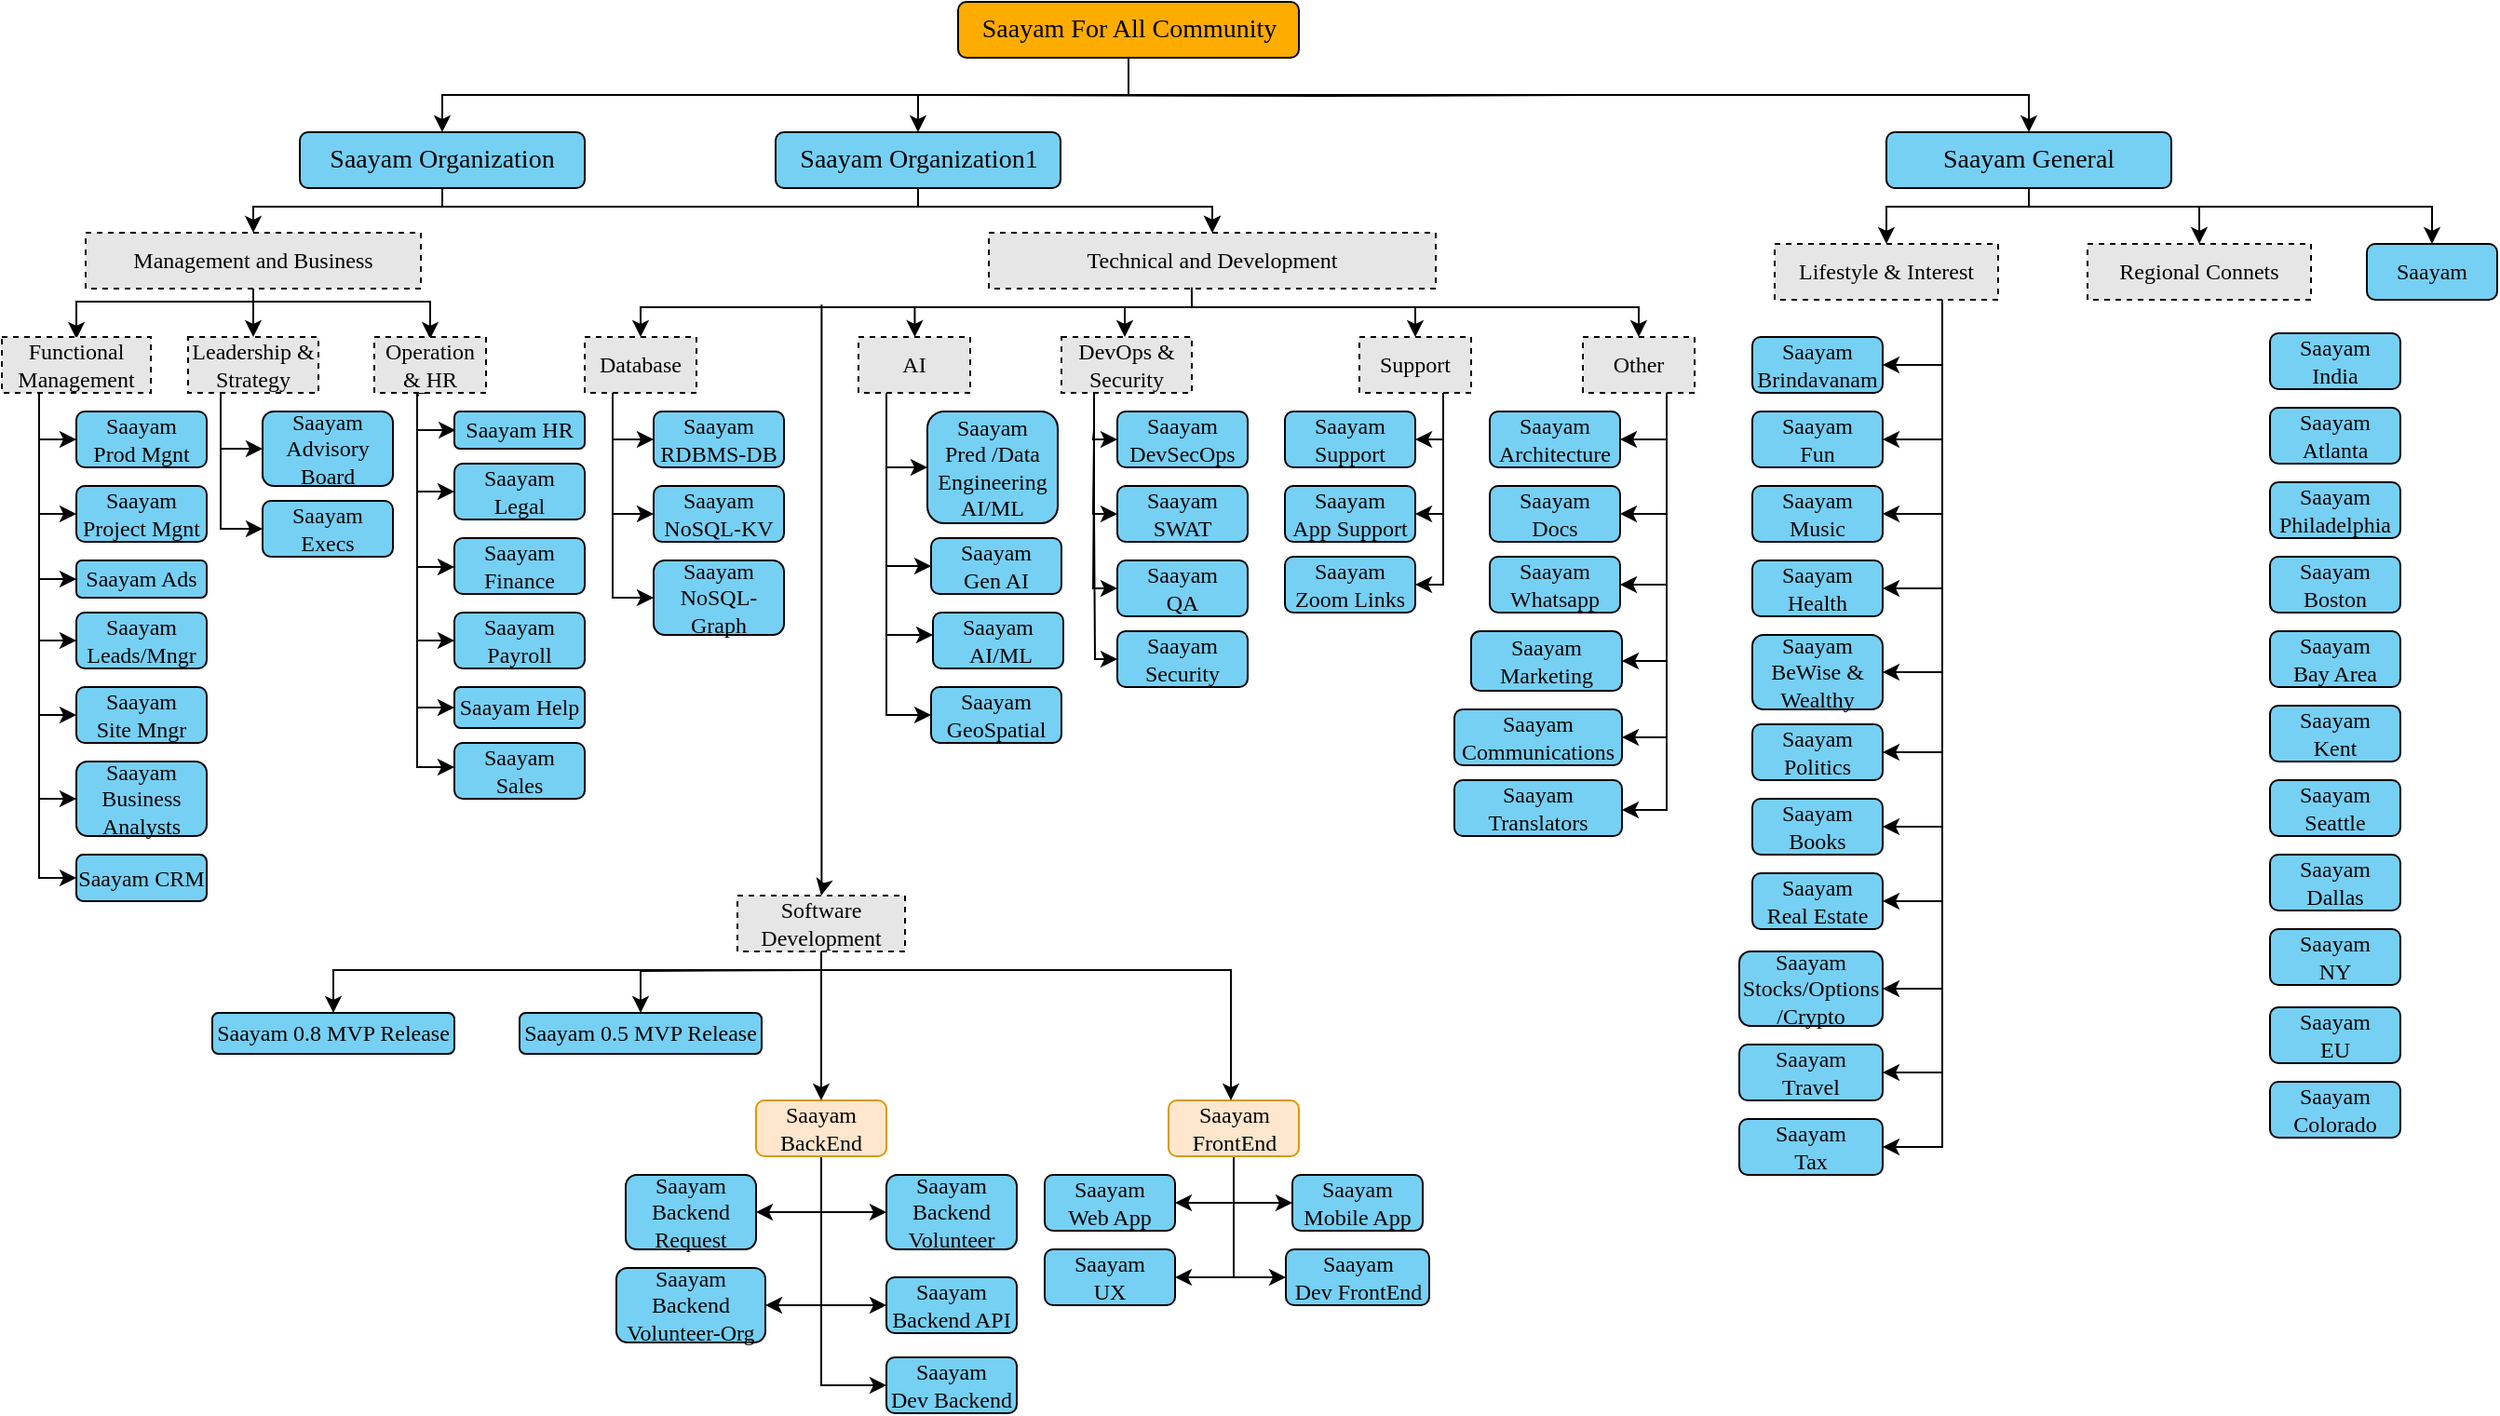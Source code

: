 <mxfile version="28.2.3">
  <diagram name="Page-1" id="faPXwKlG1Smw7G1Jm4VZ">
    <mxGraphModel dx="1033" dy="519" grid="1" gridSize="10" guides="1" tooltips="1" connect="1" arrows="1" fold="1" page="1" pageScale="1" pageWidth="850" pageHeight="1100" background="#ffffff" math="0" shadow="0">
      <root>
        <mxCell id="0" />
        <mxCell id="1" parent="0" />
        <mxCell id="L2xPmDCmnBd1p-c8bfhV-8" style="edgeStyle=orthogonalEdgeStyle;rounded=0;orthogonalLoop=1;jettySize=auto;html=1;exitX=0.5;exitY=1;exitDx=0;exitDy=0;" parent="1" source="sFwRKjwJQ-JgnLV3PxY7-1" target="sFwRKjwJQ-JgnLV3PxY7-4" edge="1">
          <mxGeometry relative="1" as="geometry">
            <Array as="points">
              <mxPoint x="256" y="120" />
              <mxPoint x="155" y="120" />
            </Array>
          </mxGeometry>
        </mxCell>
        <mxCell id="L2xPmDCmnBd1p-c8bfhV-9" style="edgeStyle=orthogonalEdgeStyle;rounded=0;orthogonalLoop=1;jettySize=auto;html=1;exitX=0.5;exitY=1;exitDx=0;exitDy=0;entryX=0.5;entryY=0;entryDx=0;entryDy=0;" parent="1" source="sFwRKjwJQ-JgnLV3PxY7-1" target="sFwRKjwJQ-JgnLV3PxY7-5" edge="1">
          <mxGeometry relative="1" as="geometry">
            <Array as="points">
              <mxPoint x="256" y="120" />
              <mxPoint x="670" y="120" />
            </Array>
          </mxGeometry>
        </mxCell>
        <mxCell id="sFwRKjwJQ-JgnLV3PxY7-1" value="&lt;font&gt;Saayam Organization&lt;/font&gt;" style="rounded=1;whiteSpace=wrap;html=1;fontFamily=Times New Roman;fontSize=14;labelBackgroundColor=none;fillColor=light-dark(#76D0F4,#1D293B);" parent="1" vertex="1">
          <mxGeometry x="180" y="80" width="153" height="30" as="geometry" />
        </mxCell>
        <mxCell id="L2xPmDCmnBd1p-c8bfhV-12" style="edgeStyle=orthogonalEdgeStyle;rounded=0;orthogonalLoop=1;jettySize=auto;html=1;exitX=0.5;exitY=1;exitDx=0;exitDy=0;entryX=0.5;entryY=0;entryDx=0;entryDy=0;" parent="1" source="sFwRKjwJQ-JgnLV3PxY7-4" target="sFwRKjwJQ-JgnLV3PxY7-6" edge="1">
          <mxGeometry relative="1" as="geometry" />
        </mxCell>
        <mxCell id="L2xPmDCmnBd1p-c8bfhV-13" style="edgeStyle=orthogonalEdgeStyle;rounded=0;orthogonalLoop=1;jettySize=auto;html=1;exitX=0.5;exitY=1;exitDx=0;exitDy=0;" parent="1" edge="1">
          <mxGeometry relative="1" as="geometry">
            <mxPoint x="155.0" y="165" as="sourcePoint" />
            <mxPoint x="60.034" y="191.0" as="targetPoint" />
            <Array as="points">
              <mxPoint x="155" y="171" />
              <mxPoint x="60" y="171" />
            </Array>
          </mxGeometry>
        </mxCell>
        <mxCell id="L2xPmDCmnBd1p-c8bfhV-14" style="edgeStyle=orthogonalEdgeStyle;rounded=0;orthogonalLoop=1;jettySize=auto;html=1;exitX=0.5;exitY=1;exitDx=0;exitDy=0;entryX=0.5;entryY=0;entryDx=0;entryDy=0;" parent="1" edge="1">
          <mxGeometry relative="1" as="geometry">
            <mxPoint x="155.0" y="165" as="sourcePoint" />
            <mxPoint x="250.0" y="191.0" as="targetPoint" />
            <Array as="points">
              <mxPoint x="155" y="171" />
              <mxPoint x="250" y="171" />
            </Array>
          </mxGeometry>
        </mxCell>
        <mxCell id="sFwRKjwJQ-JgnLV3PxY7-4" value="Management and Business" style="text;html=1;align=center;verticalAlign=middle;whiteSpace=wrap;rounded=0;fontFamily=Times New Roman;labelBackgroundColor=none;fillColor=#E6E6E6;strokeColor=default;dashed=1;" parent="1" vertex="1">
          <mxGeometry x="65" y="134" width="180" height="30" as="geometry" />
        </mxCell>
        <mxCell id="L2xPmDCmnBd1p-c8bfhV-18" style="edgeStyle=orthogonalEdgeStyle;rounded=0;orthogonalLoop=1;jettySize=auto;html=1;exitX=0.5;exitY=1;exitDx=0;exitDy=0;entryX=0.5;entryY=0;entryDx=0;entryDy=0;" parent="1" target="jOLVGYb07EAdvfGywx12-21" edge="1">
          <mxGeometry relative="1" as="geometry">
            <mxPoint x="550" y="174" as="sourcePoint" />
            <mxPoint x="363" y="193.0" as="targetPoint" />
            <Array as="points">
              <mxPoint x="363" y="174" />
            </Array>
          </mxGeometry>
        </mxCell>
        <mxCell id="L2xPmDCmnBd1p-c8bfhV-21" style="edgeStyle=orthogonalEdgeStyle;rounded=0;orthogonalLoop=1;jettySize=auto;html=1;" parent="1" edge="1">
          <mxGeometry relative="1" as="geometry">
            <mxPoint x="520.76" y="174.03" as="sourcePoint" />
            <mxPoint x="623" y="190" as="targetPoint" />
            <Array as="points">
              <mxPoint x="623" y="174" />
            </Array>
          </mxGeometry>
        </mxCell>
        <mxCell id="L2xPmDCmnBd1p-c8bfhV-37" style="edgeStyle=orthogonalEdgeStyle;rounded=0;orthogonalLoop=1;jettySize=auto;html=1;exitX=0.455;exitY=0.988;exitDx=0;exitDy=0;entryX=0.459;entryY=-0.025;entryDx=0;entryDy=0;entryPerimeter=0;exitPerimeter=0;" parent="1" source="jOLVGYb07EAdvfGywx12-35" edge="1">
          <mxGeometry relative="1" as="geometry">
            <Array as="points" />
            <mxPoint x="447.31" y="495.25" as="targetPoint" />
            <mxPoint x="447.2" y="172.64" as="sourcePoint" />
          </mxGeometry>
        </mxCell>
        <mxCell id="sFwRKjwJQ-JgnLV3PxY7-5" value="Technical and Development" style="text;html=1;align=center;verticalAlign=middle;whiteSpace=wrap;rounded=0;fontFamily=Times New Roman;labelBackgroundColor=none;fillColor=#E6E6E6;strokeColor=default;dashed=1;" parent="1" vertex="1">
          <mxGeometry x="550" y="134" width="240" height="30" as="geometry" />
        </mxCell>
        <mxCell id="L2xPmDCmnBd1p-c8bfhV-63" style="edgeStyle=orthogonalEdgeStyle;rounded=0;orthogonalLoop=1;jettySize=auto;html=1;exitX=0.25;exitY=1;exitDx=0;exitDy=0;entryX=0;entryY=0.5;entryDx=0;entryDy=0;" parent="1" source="sFwRKjwJQ-JgnLV3PxY7-6" target="jOLVGYb07EAdvfGywx12-11" edge="1">
          <mxGeometry relative="1" as="geometry" />
        </mxCell>
        <mxCell id="L2xPmDCmnBd1p-c8bfhV-64" style="edgeStyle=orthogonalEdgeStyle;rounded=0;orthogonalLoop=1;jettySize=auto;html=1;exitX=0.25;exitY=1;exitDx=0;exitDy=0;entryX=0;entryY=0.5;entryDx=0;entryDy=0;" parent="1" source="sFwRKjwJQ-JgnLV3PxY7-6" target="jOLVGYb07EAdvfGywx12-9" edge="1">
          <mxGeometry relative="1" as="geometry">
            <Array as="points">
              <mxPoint x="137" y="250" />
            </Array>
          </mxGeometry>
        </mxCell>
        <mxCell id="sFwRKjwJQ-JgnLV3PxY7-6" value="Leadership &amp;amp; Strategy" style="text;html=1;align=center;verticalAlign=middle;whiteSpace=wrap;rounded=0;fontFamily=Times New Roman;labelBackgroundColor=none;fillColor=#E6E6E6;strokeColor=default;dashed=1;" parent="1" vertex="1">
          <mxGeometry x="120" y="190" width="70" height="30" as="geometry" />
        </mxCell>
        <mxCell id="L2xPmDCmnBd1p-c8bfhV-38" style="edgeStyle=orthogonalEdgeStyle;rounded=0;orthogonalLoop=1;jettySize=auto;html=1;exitX=0.5;exitY=1;exitDx=0;exitDy=0;entryX=0;entryY=0.5;entryDx=0;entryDy=0;" parent="1" source="sFwRKjwJQ-JgnLV3PxY7-7" target="jOLVGYb07EAdvfGywx12-15" edge="1">
          <mxGeometry relative="1" as="geometry">
            <Array as="points">
              <mxPoint x="243" y="220" />
              <mxPoint x="243" y="389" />
            </Array>
          </mxGeometry>
        </mxCell>
        <mxCell id="L2xPmDCmnBd1p-c8bfhV-39" style="edgeStyle=orthogonalEdgeStyle;rounded=0;orthogonalLoop=1;jettySize=auto;html=1;entryX=0;entryY=0.5;entryDx=0;entryDy=0;" parent="1" source="sFwRKjwJQ-JgnLV3PxY7-7" target="jOLVGYb07EAdvfGywx12-14" edge="1">
          <mxGeometry relative="1" as="geometry">
            <Array as="points">
              <mxPoint x="243" y="353" />
            </Array>
          </mxGeometry>
        </mxCell>
        <mxCell id="L2xPmDCmnBd1p-c8bfhV-40" style="edgeStyle=orthogonalEdgeStyle;rounded=0;orthogonalLoop=1;jettySize=auto;html=1;entryX=0;entryY=0.75;entryDx=0;entryDy=0;exitX=0.401;exitY=1.043;exitDx=0;exitDy=0;exitPerimeter=0;" parent="1" source="sFwRKjwJQ-JgnLV3PxY7-7" edge="1">
          <mxGeometry relative="1" as="geometry">
            <mxPoint x="250.0" y="213" as="sourcePoint" />
            <mxPoint x="263" y="313.5" as="targetPoint" />
            <Array as="points">
              <mxPoint x="243" y="221" />
              <mxPoint x="243" y="314" />
            </Array>
          </mxGeometry>
        </mxCell>
        <mxCell id="L2xPmDCmnBd1p-c8bfhV-41" style="edgeStyle=orthogonalEdgeStyle;rounded=0;orthogonalLoop=1;jettySize=auto;html=1;entryX=0;entryY=0.5;entryDx=0;entryDy=0;" parent="1" target="jOLVGYb07EAdvfGywx12-12" edge="1">
          <mxGeometry relative="1" as="geometry">
            <mxPoint x="246.0" y="220" as="sourcePoint" />
            <mxPoint x="269" y="273.0" as="targetPoint" />
            <Array as="points">
              <mxPoint x="243" y="220" />
              <mxPoint x="243" y="273" />
            </Array>
          </mxGeometry>
        </mxCell>
        <mxCell id="sFwRKjwJQ-JgnLV3PxY7-7" value="Operation &amp;amp; HR" style="text;html=1;align=center;verticalAlign=middle;whiteSpace=wrap;rounded=0;fontFamily=Times New Roman;labelBackgroundColor=none;fillColor=#E6E6E6;strokeColor=default;dashed=1;" parent="1" vertex="1">
          <mxGeometry x="220" y="190" width="60" height="30" as="geometry" />
        </mxCell>
        <mxCell id="L2xPmDCmnBd1p-c8bfhV-52" style="edgeStyle=orthogonalEdgeStyle;rounded=0;orthogonalLoop=1;jettySize=auto;html=1;exitX=0.25;exitY=1;exitDx=0;exitDy=0;entryX=0;entryY=0.5;entryDx=0;entryDy=0;" parent="1" source="sFwRKjwJQ-JgnLV3PxY7-8" target="sFwRKjwJQ-JgnLV3PxY7-16" edge="1">
          <mxGeometry relative="1" as="geometry" />
        </mxCell>
        <mxCell id="L2xPmDCmnBd1p-c8bfhV-55" style="edgeStyle=orthogonalEdgeStyle;rounded=0;orthogonalLoop=1;jettySize=auto;html=1;exitX=0.25;exitY=1;exitDx=0;exitDy=0;entryX=0;entryY=0.5;entryDx=0;entryDy=0;" parent="1" source="sFwRKjwJQ-JgnLV3PxY7-8" target="sFwRKjwJQ-JgnLV3PxY7-12" edge="1">
          <mxGeometry relative="1" as="geometry" />
        </mxCell>
        <mxCell id="L2xPmDCmnBd1p-c8bfhV-57" style="edgeStyle=orthogonalEdgeStyle;rounded=0;orthogonalLoop=1;jettySize=auto;html=1;exitX=0.25;exitY=1;exitDx=0;exitDy=0;entryX=0;entryY=0.5;entryDx=0;entryDy=0;" parent="1" source="sFwRKjwJQ-JgnLV3PxY7-8" target="sFwRKjwJQ-JgnLV3PxY7-11" edge="1">
          <mxGeometry relative="1" as="geometry" />
        </mxCell>
        <mxCell id="L2xPmDCmnBd1p-c8bfhV-58" style="edgeStyle=orthogonalEdgeStyle;rounded=0;orthogonalLoop=1;jettySize=auto;html=1;exitX=0.25;exitY=1;exitDx=0;exitDy=0;entryX=0;entryY=0.5;entryDx=0;entryDy=0;" parent="1" source="sFwRKjwJQ-JgnLV3PxY7-8" target="sFwRKjwJQ-JgnLV3PxY7-10" edge="1">
          <mxGeometry relative="1" as="geometry" />
        </mxCell>
        <mxCell id="v5IJssp9_3btPJ-oQgJU-15" style="edgeStyle=orthogonalEdgeStyle;rounded=0;orthogonalLoop=1;jettySize=auto;html=1;exitX=0.25;exitY=1;exitDx=0;exitDy=0;entryX=0;entryY=0.5;entryDx=0;entryDy=0;" parent="1" source="sFwRKjwJQ-JgnLV3PxY7-8" target="v5IJssp9_3btPJ-oQgJU-1" edge="1">
          <mxGeometry relative="1" as="geometry" />
        </mxCell>
        <mxCell id="slh8PeSF08gxA0nd6FJ_-3" style="edgeStyle=orthogonalEdgeStyle;rounded=0;orthogonalLoop=1;jettySize=auto;html=1;exitX=0.25;exitY=1;exitDx=0;exitDy=0;entryX=0;entryY=0.5;entryDx=0;entryDy=0;" parent="1" source="sFwRKjwJQ-JgnLV3PxY7-8" target="slh8PeSF08gxA0nd6FJ_-2" edge="1">
          <mxGeometry relative="1" as="geometry" />
        </mxCell>
        <mxCell id="sFwRKjwJQ-JgnLV3PxY7-8" value="Functional Management" style="text;html=1;align=center;verticalAlign=middle;whiteSpace=wrap;rounded=0;fontFamily=Times New Roman;labelBackgroundColor=none;fillColor=#E6E6E6;strokeColor=default;dashed=1;" parent="1" vertex="1">
          <mxGeometry x="20" y="190" width="80" height="30" as="geometry" />
        </mxCell>
        <mxCell id="sFwRKjwJQ-JgnLV3PxY7-9" value="Saayam&lt;br&gt;Prod Mgnt" style="rounded=1;whiteSpace=wrap;html=1;fontFamily=Times New Roman;labelBackgroundColor=none;fillColor=light-dark(#76D0F4,#1D293B);" parent="1" vertex="1">
          <mxGeometry x="60" y="230" width="70" height="30" as="geometry" />
        </mxCell>
        <mxCell id="sFwRKjwJQ-JgnLV3PxY7-10" value="Saayam&lt;br&gt;Project Mgnt" style="rounded=1;whiteSpace=wrap;html=1;fontFamily=Times New Roman;labelBackgroundColor=none;fillColor=light-dark(#76D0F4,#1D293B);" parent="1" vertex="1">
          <mxGeometry x="60" y="270" width="70" height="30" as="geometry" />
        </mxCell>
        <mxCell id="sFwRKjwJQ-JgnLV3PxY7-11" value="Saayam Ads" style="rounded=1;whiteSpace=wrap;html=1;fontFamily=Times New Roman;labelBackgroundColor=none;fillColor=light-dark(#76D0F4,#1D293B);" parent="1" vertex="1">
          <mxGeometry x="60" y="310" width="70" height="20" as="geometry" />
        </mxCell>
        <mxCell id="sFwRKjwJQ-JgnLV3PxY7-12" value="Saayam&lt;br&gt;Leads/Mngr" style="rounded=1;whiteSpace=wrap;html=1;fontFamily=Times New Roman;labelBackgroundColor=none;fillColor=light-dark(#76D0F4,#1D293B);" parent="1" vertex="1">
          <mxGeometry x="60" y="338" width="70" height="30" as="geometry" />
        </mxCell>
        <mxCell id="sFwRKjwJQ-JgnLV3PxY7-15" value="Saayam&lt;br&gt;Sales" style="rounded=1;whiteSpace=wrap;html=1;fontFamily=Times New Roman;labelBackgroundColor=none;fillColor=light-dark(#76D0F4,#1D293B);" parent="1" vertex="1">
          <mxGeometry x="263" y="408" width="70" height="30" as="geometry" />
        </mxCell>
        <mxCell id="sFwRKjwJQ-JgnLV3PxY7-16" value="Saayam&lt;br&gt;Site Mngr" style="rounded=1;whiteSpace=wrap;html=1;fontFamily=Times New Roman;labelBackgroundColor=none;fillColor=light-dark(#76D0F4,#1D293B);" parent="1" vertex="1">
          <mxGeometry x="60" y="378" width="70" height="30" as="geometry" />
        </mxCell>
        <mxCell id="jOLVGYb07EAdvfGywx12-9" value="Saayam&lt;br&gt;Advisory Board" style="rounded=1;whiteSpace=wrap;html=1;fontFamily=Times New Roman;labelBackgroundColor=none;fillColor=light-dark(#76D0F4,#1D293B);" parent="1" vertex="1">
          <mxGeometry x="160" y="230" width="70" height="40" as="geometry" />
        </mxCell>
        <mxCell id="jOLVGYb07EAdvfGywx12-10" value="Saayam HR" style="rounded=1;whiteSpace=wrap;html=1;fontFamily=Times New Roman;labelBackgroundColor=none;fillColor=light-dark(#76D0F4,#1D293B);" parent="1" vertex="1">
          <mxGeometry x="263" y="230" width="70" height="20" as="geometry" />
        </mxCell>
        <mxCell id="jOLVGYb07EAdvfGywx12-11" value="Saayam&lt;br&gt;Execs" style="rounded=1;whiteSpace=wrap;html=1;fontFamily=Times New Roman;labelBackgroundColor=none;fillColor=light-dark(#76D0F4,#1D293B);" parent="1" vertex="1">
          <mxGeometry x="160" y="278" width="70" height="30" as="geometry" />
        </mxCell>
        <mxCell id="jOLVGYb07EAdvfGywx12-12" value="Saayam&lt;br&gt;Legal" style="rounded=1;whiteSpace=wrap;html=1;fontFamily=Times New Roman;labelBackgroundColor=none;fillColor=light-dark(#76D0F4,#1D293B);" parent="1" vertex="1">
          <mxGeometry x="263" y="258" width="70" height="30" as="geometry" />
        </mxCell>
        <mxCell id="jOLVGYb07EAdvfGywx12-13" value="Saayam&lt;br&gt;Finance" style="rounded=1;whiteSpace=wrap;html=1;fontFamily=Times New Roman;labelBackgroundColor=none;fillColor=light-dark(#76D0F4,#1D293B);" parent="1" vertex="1">
          <mxGeometry x="263" y="298" width="70" height="30" as="geometry" />
        </mxCell>
        <mxCell id="jOLVGYb07EAdvfGywx12-14" value="Saayam&lt;br&gt;Payroll" style="rounded=1;whiteSpace=wrap;html=1;fontFamily=Times New Roman;labelBackgroundColor=none;fillColor=light-dark(#76D0F4,#1D293B);" parent="1" vertex="1">
          <mxGeometry x="263" y="338" width="70" height="30" as="geometry" />
        </mxCell>
        <mxCell id="jOLVGYb07EAdvfGywx12-15" value="Saayam Help" style="rounded=1;whiteSpace=wrap;html=1;fontFamily=Times New Roman;labelBackgroundColor=none;fillColor=light-dark(#76D0F4,#1D293B);" parent="1" vertex="1">
          <mxGeometry x="263" y="378" width="70" height="22" as="geometry" />
        </mxCell>
        <mxCell id="L2xPmDCmnBd1p-c8bfhV-3" style="edgeStyle=orthogonalEdgeStyle;rounded=0;orthogonalLoop=1;jettySize=auto;html=1;exitX=0.5;exitY=1;exitDx=0;exitDy=0;entryX=0.5;entryY=0;entryDx=0;entryDy=0;" parent="1" source="jOLVGYb07EAdvfGywx12-16" target="sFwRKjwJQ-JgnLV3PxY7-1" edge="1">
          <mxGeometry relative="1" as="geometry">
            <mxPoint x="470" y="80" as="targetPoint" />
          </mxGeometry>
        </mxCell>
        <mxCell id="L2xPmDCmnBd1p-c8bfhV-5" style="edgeStyle=orthogonalEdgeStyle;rounded=0;orthogonalLoop=1;jettySize=auto;html=1;exitX=0.5;exitY=1;exitDx=0;exitDy=0;entryX=0.5;entryY=0;entryDx=0;entryDy=0;" parent="1" source="jOLVGYb07EAdvfGywx12-16" target="jOLVGYb07EAdvfGywx12-17" edge="1">
          <mxGeometry relative="1" as="geometry">
            <mxPoint x="900" y="80" as="targetPoint" />
          </mxGeometry>
        </mxCell>
        <mxCell id="jOLVGYb07EAdvfGywx12-16" value="&lt;font&gt;Saayam For All Community&lt;/font&gt;" style="rounded=1;whiteSpace=wrap;html=1;fontFamily=Times New Roman;fontSize=14;labelBackgroundColor=none;fillColor=#FFAC00;" parent="1" vertex="1">
          <mxGeometry x="533.5" y="10" width="183" height="30" as="geometry" />
        </mxCell>
        <mxCell id="L2xPmDCmnBd1p-c8bfhV-25" style="edgeStyle=orthogonalEdgeStyle;rounded=0;orthogonalLoop=1;jettySize=auto;html=1;exitX=0.5;exitY=1;exitDx=0;exitDy=0;entryX=0.5;entryY=0;entryDx=0;entryDy=0;" parent="1" source="jOLVGYb07EAdvfGywx12-17" target="jOLVGYb07EAdvfGywx12-50" edge="1">
          <mxGeometry relative="1" as="geometry">
            <Array as="points">
              <mxPoint x="1109" y="120" />
              <mxPoint x="1032" y="120" />
            </Array>
          </mxGeometry>
        </mxCell>
        <mxCell id="slh8PeSF08gxA0nd6FJ_-7" style="edgeStyle=orthogonalEdgeStyle;rounded=0;orthogonalLoop=1;jettySize=auto;html=1;exitX=0.5;exitY=1;exitDx=0;exitDy=0;entryX=0.5;entryY=0;entryDx=0;entryDy=0;" parent="1" source="jOLVGYb07EAdvfGywx12-17" target="slh8PeSF08gxA0nd6FJ_-6" edge="1">
          <mxGeometry relative="1" as="geometry">
            <Array as="points">
              <mxPoint x="1109" y="120" />
              <mxPoint x="1325" y="120" />
            </Array>
          </mxGeometry>
        </mxCell>
        <mxCell id="jOLVGYb07EAdvfGywx12-17" value="&lt;font&gt;Saayam General&lt;/font&gt;" style="rounded=1;whiteSpace=wrap;html=1;fontFamily=Times New Roman;fontSize=14;labelBackgroundColor=none;fillColor=light-dark(#76D0F4,#1D293B);" parent="1" vertex="1">
          <mxGeometry x="1032" y="80" width="153" height="30" as="geometry" />
        </mxCell>
        <mxCell id="jOLVGYb07EAdvfGywx12-18" value="Saayam&lt;br&gt;RDBMS-DB" style="rounded=1;whiteSpace=wrap;html=1;fontFamily=Times New Roman;labelBackgroundColor=none;fillColor=light-dark(#76D0F4,#1D293B);" parent="1" vertex="1">
          <mxGeometry x="370" y="230" width="70" height="30" as="geometry" />
        </mxCell>
        <mxCell id="jOLVGYb07EAdvfGywx12-19" value="Saayam&lt;br&gt;NoSQL-KV" style="rounded=1;whiteSpace=wrap;html=1;fontFamily=Times New Roman;labelBackgroundColor=none;fillColor=light-dark(#76D0F4,#1D293B);" parent="1" vertex="1">
          <mxGeometry x="370" y="270" width="70" height="30" as="geometry" />
        </mxCell>
        <mxCell id="jOLVGYb07EAdvfGywx12-20" value="Saayam&lt;br&gt;NoSQL-Graph" style="rounded=1;whiteSpace=wrap;html=1;fontFamily=Times New Roman;labelBackgroundColor=none;fillColor=light-dark(#76D0F4,#1D293B);" parent="1" vertex="1">
          <mxGeometry x="370" y="310" width="70" height="40" as="geometry" />
        </mxCell>
        <mxCell id="L2xPmDCmnBd1p-c8bfhV-66" style="edgeStyle=orthogonalEdgeStyle;rounded=0;orthogonalLoop=1;jettySize=auto;html=1;exitX=0.25;exitY=1;exitDx=0;exitDy=0;entryX=0;entryY=0.5;entryDx=0;entryDy=0;" parent="1" source="jOLVGYb07EAdvfGywx12-21" target="jOLVGYb07EAdvfGywx12-20" edge="1">
          <mxGeometry relative="1" as="geometry" />
        </mxCell>
        <mxCell id="L2xPmDCmnBd1p-c8bfhV-67" style="edgeStyle=orthogonalEdgeStyle;rounded=0;orthogonalLoop=1;jettySize=auto;html=1;exitX=0.25;exitY=1;exitDx=0;exitDy=0;" parent="1" source="jOLVGYb07EAdvfGywx12-21" edge="1">
          <mxGeometry relative="1" as="geometry">
            <mxPoint x="370" y="245" as="targetPoint" />
            <Array as="points">
              <mxPoint x="348" y="245" />
              <mxPoint x="370" y="245" />
            </Array>
          </mxGeometry>
        </mxCell>
        <mxCell id="L2xPmDCmnBd1p-c8bfhV-68" style="edgeStyle=orthogonalEdgeStyle;rounded=0;orthogonalLoop=1;jettySize=auto;html=1;exitX=0.25;exitY=1;exitDx=0;exitDy=0;entryX=0;entryY=0.5;entryDx=0;entryDy=0;" parent="1" source="jOLVGYb07EAdvfGywx12-21" target="jOLVGYb07EAdvfGywx12-19" edge="1">
          <mxGeometry relative="1" as="geometry" />
        </mxCell>
        <mxCell id="jOLVGYb07EAdvfGywx12-21" value="Database" style="text;html=1;align=center;verticalAlign=middle;whiteSpace=wrap;rounded=0;fontFamily=Times New Roman;labelBackgroundColor=none;fillColor=#E6E6E6;strokeColor=default;dashed=1;" parent="1" vertex="1">
          <mxGeometry x="333" y="190" width="60" height="30" as="geometry" />
        </mxCell>
        <mxCell id="L2xPmDCmnBd1p-c8bfhV-75" style="edgeStyle=orthogonalEdgeStyle;rounded=0;orthogonalLoop=1;jettySize=auto;html=1;exitX=0.75;exitY=1;exitDx=0;exitDy=0;entryX=1;entryY=0.5;entryDx=0;entryDy=0;" parent="1" source="jOLVGYb07EAdvfGywx12-22" target="jOLVGYb07EAdvfGywx12-32" edge="1">
          <mxGeometry relative="1" as="geometry">
            <Array as="points">
              <mxPoint x="914" y="245" />
            </Array>
          </mxGeometry>
        </mxCell>
        <mxCell id="L2xPmDCmnBd1p-c8bfhV-76" style="edgeStyle=orthogonalEdgeStyle;rounded=0;orthogonalLoop=1;jettySize=auto;html=1;exitX=0.75;exitY=1;exitDx=0;exitDy=0;entryX=1;entryY=0.5;entryDx=0;entryDy=0;" parent="1" source="jOLVGYb07EAdvfGywx12-22" target="jOLVGYb07EAdvfGywx12-33" edge="1">
          <mxGeometry relative="1" as="geometry" />
        </mxCell>
        <mxCell id="L2xPmDCmnBd1p-c8bfhV-77" style="edgeStyle=orthogonalEdgeStyle;rounded=0;orthogonalLoop=1;jettySize=auto;html=1;exitX=0.75;exitY=1;exitDx=0;exitDy=0;entryX=1;entryY=0.5;entryDx=0;entryDy=0;" parent="1" source="jOLVGYb07EAdvfGywx12-22" target="L2xPmDCmnBd1p-c8bfhV-2" edge="1">
          <mxGeometry relative="1" as="geometry" />
        </mxCell>
        <mxCell id="D380oFw-zvSHPfP1w9K8-5" style="edgeStyle=orthogonalEdgeStyle;rounded=0;orthogonalLoop=1;jettySize=auto;html=1;exitX=0.75;exitY=1;exitDx=0;exitDy=0;entryX=1;entryY=0.5;entryDx=0;entryDy=0;" parent="1" source="jOLVGYb07EAdvfGywx12-22" target="D380oFw-zvSHPfP1w9K8-4" edge="1">
          <mxGeometry relative="1" as="geometry" />
        </mxCell>
        <mxCell id="slh8PeSF08gxA0nd6FJ_-28" style="edgeStyle=orthogonalEdgeStyle;rounded=0;orthogonalLoop=1;jettySize=auto;html=1;exitX=0.75;exitY=1;exitDx=0;exitDy=0;entryX=1;entryY=0.5;entryDx=0;entryDy=0;" parent="1" source="jOLVGYb07EAdvfGywx12-22" target="slh8PeSF08gxA0nd6FJ_-25" edge="1">
          <mxGeometry relative="1" as="geometry">
            <Array as="points">
              <mxPoint x="914" y="405" />
            </Array>
          </mxGeometry>
        </mxCell>
        <mxCell id="jOLVGYb07EAdvfGywx12-22" value="Other" style="text;html=1;align=center;verticalAlign=middle;whiteSpace=wrap;rounded=0;fontFamily=Times New Roman;labelBackgroundColor=none;fillColor=#E6E6E6;strokeColor=default;dashed=1;" parent="1" vertex="1">
          <mxGeometry x="869" y="190" width="60" height="30" as="geometry" />
        </mxCell>
        <mxCell id="L2xPmDCmnBd1p-c8bfhV-69" style="edgeStyle=orthogonalEdgeStyle;rounded=0;orthogonalLoop=1;jettySize=auto;html=1;exitX=0.25;exitY=1;exitDx=0;exitDy=0;entryX=0;entryY=0.5;entryDx=0;entryDy=0;" parent="1" source="jOLVGYb07EAdvfGywx12-23" target="jOLVGYb07EAdvfGywx12-27" edge="1">
          <mxGeometry relative="1" as="geometry">
            <Array as="points">
              <mxPoint x="606" y="240" />
              <mxPoint x="606" y="245" />
            </Array>
          </mxGeometry>
        </mxCell>
        <mxCell id="L2xPmDCmnBd1p-c8bfhV-70" style="edgeStyle=orthogonalEdgeStyle;rounded=0;orthogonalLoop=1;jettySize=auto;html=1;exitX=0.25;exitY=1;exitDx=0;exitDy=0;entryX=0;entryY=0.5;entryDx=0;entryDy=0;" parent="1" source="jOLVGYb07EAdvfGywx12-23" target="jOLVGYb07EAdvfGywx12-28" edge="1">
          <mxGeometry relative="1" as="geometry">
            <Array as="points">
              <mxPoint x="606" y="245" />
              <mxPoint x="606" y="285" />
            </Array>
          </mxGeometry>
        </mxCell>
        <mxCell id="L2xPmDCmnBd1p-c8bfhV-71" style="edgeStyle=orthogonalEdgeStyle;rounded=0;orthogonalLoop=1;jettySize=auto;html=1;exitX=0.25;exitY=1;exitDx=0;exitDy=0;entryX=0;entryY=0.5;entryDx=0;entryDy=0;" parent="1" source="jOLVGYb07EAdvfGywx12-23" target="jOLVGYb07EAdvfGywx12-29" edge="1">
          <mxGeometry relative="1" as="geometry">
            <Array as="points">
              <mxPoint x="606" y="265" />
              <mxPoint x="606" y="325" />
            </Array>
          </mxGeometry>
        </mxCell>
        <mxCell id="slh8PeSF08gxA0nd6FJ_-30" style="edgeStyle=orthogonalEdgeStyle;rounded=0;orthogonalLoop=1;jettySize=auto;html=1;exitX=0.25;exitY=1;exitDx=0;exitDy=0;entryX=0;entryY=0.5;entryDx=0;entryDy=0;" parent="1" source="jOLVGYb07EAdvfGywx12-23" target="slh8PeSF08gxA0nd6FJ_-29" edge="1">
          <mxGeometry relative="1" as="geometry">
            <Array as="points">
              <mxPoint x="607" y="284" />
              <mxPoint x="607" y="363" />
            </Array>
          </mxGeometry>
        </mxCell>
        <mxCell id="jOLVGYb07EAdvfGywx12-23" value="DevOps &amp;amp; Security" style="text;html=1;align=center;verticalAlign=middle;whiteSpace=wrap;rounded=0;fontFamily=Times New Roman;labelBackgroundColor=none;fillColor=#E6E6E6;strokeColor=default;dashed=1;" parent="1" vertex="1">
          <mxGeometry x="589" y="190" width="70" height="30" as="geometry" />
        </mxCell>
        <mxCell id="L2xPmDCmnBd1p-c8bfhV-72" style="edgeStyle=orthogonalEdgeStyle;rounded=0;orthogonalLoop=1;jettySize=auto;html=1;exitX=0.75;exitY=1;exitDx=0;exitDy=0;entryX=1;entryY=0.5;entryDx=0;entryDy=0;" parent="1" source="jOLVGYb07EAdvfGywx12-24" target="jOLVGYb07EAdvfGywx12-30" edge="1">
          <mxGeometry relative="1" as="geometry">
            <Array as="points">
              <mxPoint x="794" y="245" />
            </Array>
          </mxGeometry>
        </mxCell>
        <mxCell id="L2xPmDCmnBd1p-c8bfhV-74" style="edgeStyle=orthogonalEdgeStyle;rounded=0;orthogonalLoop=1;jettySize=auto;html=1;exitX=0.75;exitY=1;exitDx=0;exitDy=0;entryX=1;entryY=0.5;entryDx=0;entryDy=0;" parent="1" source="jOLVGYb07EAdvfGywx12-24" target="jOLVGYb07EAdvfGywx12-31" edge="1">
          <mxGeometry relative="1" as="geometry">
            <Array as="points">
              <mxPoint x="794" y="285" />
            </Array>
          </mxGeometry>
        </mxCell>
        <mxCell id="tB47X7hjb6dba_Y8lDai-12" style="edgeStyle=orthogonalEdgeStyle;rounded=0;orthogonalLoop=1;jettySize=auto;html=1;exitX=0.75;exitY=1;exitDx=0;exitDy=0;entryX=1;entryY=0.5;entryDx=0;entryDy=0;" edge="1" parent="1" source="jOLVGYb07EAdvfGywx12-24" target="tB47X7hjb6dba_Y8lDai-11">
          <mxGeometry relative="1" as="geometry">
            <Array as="points">
              <mxPoint x="794" y="323" />
            </Array>
          </mxGeometry>
        </mxCell>
        <mxCell id="jOLVGYb07EAdvfGywx12-24" value="Support" style="text;html=1;align=center;verticalAlign=middle;whiteSpace=wrap;rounded=0;fontFamily=Times New Roman;labelBackgroundColor=none;fillColor=#E6E6E6;strokeColor=default;dashed=1;" parent="1" vertex="1">
          <mxGeometry x="749" y="190" width="60" height="30" as="geometry" />
        </mxCell>
        <mxCell id="jOLVGYb07EAdvfGywx12-27" value="Saayam&lt;br&gt;DevSecOps" style="rounded=1;whiteSpace=wrap;html=1;fontFamily=Times New Roman;labelBackgroundColor=none;fillColor=light-dark(#76D0F4,#1D293B);" parent="1" vertex="1">
          <mxGeometry x="619" y="230" width="70" height="30" as="geometry" />
        </mxCell>
        <mxCell id="jOLVGYb07EAdvfGywx12-28" value="Saayam&lt;br&gt;SWAT" style="rounded=1;whiteSpace=wrap;html=1;fontFamily=Times New Roman;labelBackgroundColor=none;fillColor=light-dark(#76D0F4,#1D293B);" parent="1" vertex="1">
          <mxGeometry x="619" y="270" width="70" height="30" as="geometry" />
        </mxCell>
        <mxCell id="jOLVGYb07EAdvfGywx12-29" value="Saayam&lt;br&gt;QA" style="rounded=1;whiteSpace=wrap;html=1;fontFamily=Times New Roman;labelBackgroundColor=none;fillColor=light-dark(#76D0F4,#1D293B);" parent="1" vertex="1">
          <mxGeometry x="619" y="310" width="70" height="30" as="geometry" />
        </mxCell>
        <mxCell id="jOLVGYb07EAdvfGywx12-30" value="Saayam&lt;br&gt;Support" style="rounded=1;whiteSpace=wrap;html=1;fontFamily=Times New Roman;labelBackgroundColor=none;fillColor=light-dark(#76D0F4,#1D293B);" parent="1" vertex="1">
          <mxGeometry x="709" y="230" width="70" height="30" as="geometry" />
        </mxCell>
        <mxCell id="jOLVGYb07EAdvfGywx12-31" value="Saayam&lt;br&gt;App Support" style="rounded=1;whiteSpace=wrap;html=1;fontFamily=Times New Roman;labelBackgroundColor=none;fillColor=light-dark(#76D0F4,#1D293B);" parent="1" vertex="1">
          <mxGeometry x="709" y="270" width="70" height="30" as="geometry" />
        </mxCell>
        <mxCell id="jOLVGYb07EAdvfGywx12-32" value="Saayam&lt;br&gt;Architecture" style="rounded=1;whiteSpace=wrap;html=1;fontFamily=Times New Roman;labelBackgroundColor=none;fillColor=light-dark(#76D0F4,#1D293B);" parent="1" vertex="1">
          <mxGeometry x="819" y="230" width="70" height="30" as="geometry" />
        </mxCell>
        <mxCell id="jOLVGYb07EAdvfGywx12-33" value="Saayam&lt;br&gt;Docs" style="rounded=1;whiteSpace=wrap;html=1;fontFamily=Times New Roman;labelBackgroundColor=none;fillColor=light-dark(#76D0F4,#1D293B);" parent="1" vertex="1">
          <mxGeometry x="819" y="270" width="70" height="30" as="geometry" />
        </mxCell>
        <mxCell id="jOLVGYb07EAdvfGywx12-37" value="Saayam&lt;br&gt;Mobile App" style="rounded=1;whiteSpace=wrap;html=1;fontFamily=Times New Roman;labelBackgroundColor=none;fillColor=light-dark(#76D0F4,#1D293B);" parent="1" vertex="1">
          <mxGeometry x="713" y="640" width="70" height="30" as="geometry" />
        </mxCell>
        <mxCell id="jOLVGYb07EAdvfGywx12-38" value="Saayam&lt;br&gt;Web App" style="rounded=1;whiteSpace=wrap;html=1;fontFamily=Times New Roman;labelBackgroundColor=none;fillColor=light-dark(#76D0F4,#1D293B);" parent="1" vertex="1">
          <mxGeometry x="580" y="640" width="70" height="30" as="geometry" />
        </mxCell>
        <mxCell id="tB47X7hjb6dba_Y8lDai-18" style="edgeStyle=orthogonalEdgeStyle;rounded=0;orthogonalLoop=1;jettySize=auto;html=1;exitX=0.5;exitY=1;exitDx=0;exitDy=0;entryX=0;entryY=0.5;entryDx=0;entryDy=0;" edge="1" parent="1" source="jOLVGYb07EAdvfGywx12-39" target="jOLVGYb07EAdvfGywx12-45">
          <mxGeometry relative="1" as="geometry" />
        </mxCell>
        <mxCell id="tB47X7hjb6dba_Y8lDai-19" style="edgeStyle=orthogonalEdgeStyle;rounded=0;orthogonalLoop=1;jettySize=auto;html=1;exitX=0.5;exitY=1;exitDx=0;exitDy=0;entryX=1;entryY=0.5;entryDx=0;entryDy=0;" edge="1" parent="1" source="jOLVGYb07EAdvfGywx12-39" target="jOLVGYb07EAdvfGywx12-44">
          <mxGeometry relative="1" as="geometry" />
        </mxCell>
        <mxCell id="tB47X7hjb6dba_Y8lDai-20" style="edgeStyle=orthogonalEdgeStyle;rounded=0;orthogonalLoop=1;jettySize=auto;html=1;exitX=0.5;exitY=1;exitDx=0;exitDy=0;entryX=0;entryY=0.5;entryDx=0;entryDy=0;" edge="1" parent="1" source="jOLVGYb07EAdvfGywx12-39" target="jOLVGYb07EAdvfGywx12-46">
          <mxGeometry relative="1" as="geometry">
            <Array as="points">
              <mxPoint x="460" y="710" />
              <mxPoint x="495" y="710" />
            </Array>
          </mxGeometry>
        </mxCell>
        <mxCell id="tB47X7hjb6dba_Y8lDai-21" style="edgeStyle=orthogonalEdgeStyle;rounded=0;orthogonalLoop=1;jettySize=auto;html=1;exitX=0.5;exitY=1;exitDx=0;exitDy=0;entryX=1;entryY=0.5;entryDx=0;entryDy=0;" edge="1" parent="1" source="jOLVGYb07EAdvfGywx12-39" target="jOLVGYb07EAdvfGywx12-43">
          <mxGeometry relative="1" as="geometry" />
        </mxCell>
        <mxCell id="tB47X7hjb6dba_Y8lDai-22" style="edgeStyle=orthogonalEdgeStyle;rounded=0;orthogonalLoop=1;jettySize=auto;html=1;exitX=0.5;exitY=1;exitDx=0;exitDy=0;entryX=0;entryY=0.5;entryDx=0;entryDy=0;" edge="1" parent="1" source="jOLVGYb07EAdvfGywx12-39" target="tB47X7hjb6dba_Y8lDai-17">
          <mxGeometry relative="1" as="geometry" />
        </mxCell>
        <mxCell id="jOLVGYb07EAdvfGywx12-39" value="Saayam&lt;br&gt;BackEnd" style="rounded=1;whiteSpace=wrap;html=1;fontFamily=Times New Roman;labelBackgroundColor=none;fillColor=#ffe6cc;strokeColor=#d79b00;" parent="1" vertex="1">
          <mxGeometry x="425" y="600" width="70" height="30" as="geometry" />
        </mxCell>
        <mxCell id="tB47X7hjb6dba_Y8lDai-29" style="edgeStyle=orthogonalEdgeStyle;rounded=0;orthogonalLoop=1;jettySize=auto;html=1;exitX=0.5;exitY=1;exitDx=0;exitDy=0;entryX=1;entryY=0.5;entryDx=0;entryDy=0;" edge="1" parent="1" source="jOLVGYb07EAdvfGywx12-40" target="jOLVGYb07EAdvfGywx12-38">
          <mxGeometry relative="1" as="geometry" />
        </mxCell>
        <mxCell id="tB47X7hjb6dba_Y8lDai-30" style="edgeStyle=orthogonalEdgeStyle;rounded=0;orthogonalLoop=1;jettySize=auto;html=1;exitX=0.5;exitY=1;exitDx=0;exitDy=0;entryX=0;entryY=0.5;entryDx=0;entryDy=0;" edge="1" parent="1" source="jOLVGYb07EAdvfGywx12-40" target="jOLVGYb07EAdvfGywx12-37">
          <mxGeometry relative="1" as="geometry" />
        </mxCell>
        <mxCell id="tB47X7hjb6dba_Y8lDai-31" style="edgeStyle=orthogonalEdgeStyle;rounded=0;orthogonalLoop=1;jettySize=auto;html=1;exitX=0.5;exitY=1;exitDx=0;exitDy=0;entryX=1;entryY=0.5;entryDx=0;entryDy=0;" edge="1" parent="1" source="jOLVGYb07EAdvfGywx12-40" target="jOLVGYb07EAdvfGywx12-48">
          <mxGeometry relative="1" as="geometry" />
        </mxCell>
        <mxCell id="tB47X7hjb6dba_Y8lDai-32" style="edgeStyle=orthogonalEdgeStyle;rounded=0;orthogonalLoop=1;jettySize=auto;html=1;exitX=0.5;exitY=1;exitDx=0;exitDy=0;entryX=0;entryY=0.5;entryDx=0;entryDy=0;" edge="1" parent="1" source="jOLVGYb07EAdvfGywx12-40" target="tB47X7hjb6dba_Y8lDai-16">
          <mxGeometry relative="1" as="geometry" />
        </mxCell>
        <mxCell id="jOLVGYb07EAdvfGywx12-40" value="Saayam&lt;br&gt;FrontEnd" style="rounded=1;whiteSpace=wrap;html=1;fontFamily=Times New Roman;labelBackgroundColor=none;fillColor=#ffe6cc;strokeColor=#d79b00;" parent="1" vertex="1">
          <mxGeometry x="646.5" y="600" width="70" height="30" as="geometry" />
        </mxCell>
        <mxCell id="jOLVGYb07EAdvfGywx12-43" value="Saayam&lt;br&gt;Backend Volunteer-Org" style="rounded=1;whiteSpace=wrap;html=1;fontFamily=Times New Roman;labelBackgroundColor=none;fillColor=light-dark(#76D0F4,#1D293B);" parent="1" vertex="1">
          <mxGeometry x="350" y="690" width="80" height="40" as="geometry" />
        </mxCell>
        <mxCell id="jOLVGYb07EAdvfGywx12-44" value="Saayam&lt;br&gt;Backend Request" style="rounded=1;whiteSpace=wrap;html=1;fontFamily=Times New Roman;labelBackgroundColor=none;fillColor=light-dark(#76D0F4,#1D293B);" parent="1" vertex="1">
          <mxGeometry x="355" y="640" width="70" height="40" as="geometry" />
        </mxCell>
        <mxCell id="jOLVGYb07EAdvfGywx12-45" value="Saayam&lt;br&gt;Backend Volunteer" style="rounded=1;whiteSpace=wrap;html=1;fontFamily=Times New Roman;labelBackgroundColor=none;fillColor=light-dark(#76D0F4,#1D293B);" parent="1" vertex="1">
          <mxGeometry x="495" y="640" width="70" height="40" as="geometry" />
        </mxCell>
        <mxCell id="jOLVGYb07EAdvfGywx12-46" value="Saayam&lt;br&gt;Backend API" style="rounded=1;whiteSpace=wrap;html=1;fontFamily=Times New Roman;labelBackgroundColor=none;fillColor=light-dark(#76D0F4,#1D293B);" parent="1" vertex="1">
          <mxGeometry x="495" y="695" width="70" height="30" as="geometry" />
        </mxCell>
        <mxCell id="tB47X7hjb6dba_Y8lDai-33" style="edgeStyle=orthogonalEdgeStyle;rounded=0;orthogonalLoop=1;jettySize=auto;html=1;exitX=0.75;exitY=1;exitDx=0;exitDy=0;entryX=1;entryY=0.5;entryDx=0;entryDy=0;" edge="1" parent="1" source="jOLVGYb07EAdvfGywx12-50" target="jOLVGYb07EAdvfGywx12-54">
          <mxGeometry relative="1" as="geometry" />
        </mxCell>
        <mxCell id="tB47X7hjb6dba_Y8lDai-36" style="edgeStyle=orthogonalEdgeStyle;rounded=0;orthogonalLoop=1;jettySize=auto;html=1;exitX=0.75;exitY=1;exitDx=0;exitDy=0;entryX=1;entryY=0.5;entryDx=0;entryDy=0;" edge="1" parent="1" source="jOLVGYb07EAdvfGywx12-50" target="jOLVGYb07EAdvfGywx12-55">
          <mxGeometry relative="1" as="geometry" />
        </mxCell>
        <mxCell id="tB47X7hjb6dba_Y8lDai-38" style="edgeStyle=orthogonalEdgeStyle;rounded=0;orthogonalLoop=1;jettySize=auto;html=1;exitX=0.75;exitY=1;exitDx=0;exitDy=0;entryX=1;entryY=0.5;entryDx=0;entryDy=0;" edge="1" parent="1" source="jOLVGYb07EAdvfGywx12-50" target="jOLVGYb07EAdvfGywx12-56">
          <mxGeometry relative="1" as="geometry" />
        </mxCell>
        <mxCell id="tB47X7hjb6dba_Y8lDai-39" style="edgeStyle=orthogonalEdgeStyle;rounded=0;orthogonalLoop=1;jettySize=auto;html=1;exitX=0.75;exitY=1;exitDx=0;exitDy=0;entryX=1;entryY=0.5;entryDx=0;entryDy=0;" edge="1" parent="1" source="jOLVGYb07EAdvfGywx12-50" target="jOLVGYb07EAdvfGywx12-57">
          <mxGeometry relative="1" as="geometry" />
        </mxCell>
        <mxCell id="tB47X7hjb6dba_Y8lDai-40" style="edgeStyle=orthogonalEdgeStyle;rounded=0;orthogonalLoop=1;jettySize=auto;html=1;exitX=0.75;exitY=1;exitDx=0;exitDy=0;entryX=1;entryY=0.5;entryDx=0;entryDy=0;" edge="1" parent="1" source="jOLVGYb07EAdvfGywx12-50" target="jOLVGYb07EAdvfGywx12-58">
          <mxGeometry relative="1" as="geometry" />
        </mxCell>
        <mxCell id="tB47X7hjb6dba_Y8lDai-41" style="edgeStyle=orthogonalEdgeStyle;rounded=0;orthogonalLoop=1;jettySize=auto;html=1;exitX=0.75;exitY=1;exitDx=0;exitDy=0;entryX=1;entryY=0.5;entryDx=0;entryDy=0;" edge="1" parent="1" source="jOLVGYb07EAdvfGywx12-50" target="jOLVGYb07EAdvfGywx12-59">
          <mxGeometry relative="1" as="geometry" />
        </mxCell>
        <mxCell id="tB47X7hjb6dba_Y8lDai-42" style="edgeStyle=orthogonalEdgeStyle;rounded=0;orthogonalLoop=1;jettySize=auto;html=1;exitX=0.75;exitY=1;exitDx=0;exitDy=0;entryX=1;entryY=0.5;entryDx=0;entryDy=0;" edge="1" parent="1" source="jOLVGYb07EAdvfGywx12-50" target="jOLVGYb07EAdvfGywx12-60">
          <mxGeometry relative="1" as="geometry" />
        </mxCell>
        <mxCell id="tB47X7hjb6dba_Y8lDai-43" style="edgeStyle=orthogonalEdgeStyle;rounded=0;orthogonalLoop=1;jettySize=auto;html=1;exitX=0.75;exitY=1;exitDx=0;exitDy=0;entryX=1;entryY=0.5;entryDx=0;entryDy=0;" edge="1" parent="1" source="jOLVGYb07EAdvfGywx12-50" target="slh8PeSF08gxA0nd6FJ_-17">
          <mxGeometry relative="1" as="geometry" />
        </mxCell>
        <mxCell id="tB47X7hjb6dba_Y8lDai-44" style="edgeStyle=orthogonalEdgeStyle;rounded=0;orthogonalLoop=1;jettySize=auto;html=1;exitX=0.75;exitY=1;exitDx=0;exitDy=0;entryX=1;entryY=0.5;entryDx=0;entryDy=0;" edge="1" parent="1" source="jOLVGYb07EAdvfGywx12-50" target="slh8PeSF08gxA0nd6FJ_-23">
          <mxGeometry relative="1" as="geometry" />
        </mxCell>
        <mxCell id="tB47X7hjb6dba_Y8lDai-45" style="edgeStyle=orthogonalEdgeStyle;rounded=0;orthogonalLoop=1;jettySize=auto;html=1;exitX=0.75;exitY=1;exitDx=0;exitDy=0;entryX=1;entryY=0.5;entryDx=0;entryDy=0;" edge="1" parent="1" source="jOLVGYb07EAdvfGywx12-50" target="tB47X7hjb6dba_Y8lDai-6">
          <mxGeometry relative="1" as="geometry" />
        </mxCell>
        <mxCell id="tB47X7hjb6dba_Y8lDai-46" style="edgeStyle=orthogonalEdgeStyle;rounded=0;orthogonalLoop=1;jettySize=auto;html=1;exitX=0.75;exitY=1;exitDx=0;exitDy=0;entryX=1;entryY=0.5;entryDx=0;entryDy=0;" edge="1" parent="1" source="jOLVGYb07EAdvfGywx12-50" target="tB47X7hjb6dba_Y8lDai-35">
          <mxGeometry relative="1" as="geometry" />
        </mxCell>
        <mxCell id="jOLVGYb07EAdvfGywx12-50" value="Lifestyle &amp;amp; Interest" style="text;html=1;align=center;verticalAlign=middle;whiteSpace=wrap;rounded=0;fontFamily=Times New Roman;labelBackgroundColor=none;fillColor=#E6E6E6;strokeColor=default;dashed=1;" parent="1" vertex="1">
          <mxGeometry x="972" y="140" width="120" height="30" as="geometry" />
        </mxCell>
        <mxCell id="jOLVGYb07EAdvfGywx12-51" value="Regional Connets" style="text;html=1;align=center;verticalAlign=middle;whiteSpace=wrap;rounded=0;fontFamily=Times New Roman;labelBackgroundColor=none;fillColor=#E6E6E6;strokeColor=default;dashed=1;" parent="1" vertex="1">
          <mxGeometry x="1140" y="140" width="120" height="30" as="geometry" />
        </mxCell>
        <mxCell id="jOLVGYb07EAdvfGywx12-54" value="Saayam&lt;br&gt;Brindavanam" style="rounded=1;whiteSpace=wrap;html=1;fontFamily=Times New Roman;labelBackgroundColor=none;fillColor=light-dark(#76D0F4,#1D293B);" parent="1" vertex="1">
          <mxGeometry x="960" y="190" width="70" height="30" as="geometry" />
        </mxCell>
        <mxCell id="jOLVGYb07EAdvfGywx12-55" value="Saayam&lt;br&gt;Fun" style="rounded=1;whiteSpace=wrap;html=1;fontFamily=Times New Roman;labelBackgroundColor=none;fillColor=light-dark(#76D0F4,#1D293B);" parent="1" vertex="1">
          <mxGeometry x="960" y="230" width="70" height="30" as="geometry" />
        </mxCell>
        <mxCell id="jOLVGYb07EAdvfGywx12-56" value="Saayam&lt;br&gt;Music" style="rounded=1;whiteSpace=wrap;html=1;fontFamily=Times New Roman;labelBackgroundColor=none;fillColor=light-dark(#76D0F4,#1D293B);" parent="1" vertex="1">
          <mxGeometry x="960" y="270" width="70" height="30" as="geometry" />
        </mxCell>
        <mxCell id="jOLVGYb07EAdvfGywx12-57" value="Saayam&lt;br&gt;Health" style="rounded=1;whiteSpace=wrap;html=1;fontFamily=Times New Roman;labelBackgroundColor=none;fillColor=light-dark(#76D0F4,#1D293B);" parent="1" vertex="1">
          <mxGeometry x="960" y="310" width="70" height="30" as="geometry" />
        </mxCell>
        <mxCell id="jOLVGYb07EAdvfGywx12-58" value="Saayam&lt;br&gt;BeWise &amp;amp; Wealthy" style="rounded=1;whiteSpace=wrap;html=1;fontFamily=Times New Roman;labelBackgroundColor=none;fillColor=light-dark(#76D0F4,#1D293B);" parent="1" vertex="1">
          <mxGeometry x="960" y="350" width="70" height="40" as="geometry" />
        </mxCell>
        <mxCell id="jOLVGYb07EAdvfGywx12-59" value="Saayam&lt;br&gt;Politics" style="rounded=1;whiteSpace=wrap;html=1;fontFamily=Times New Roman;labelBackgroundColor=none;fillColor=light-dark(#76D0F4,#1D293B);" parent="1" vertex="1">
          <mxGeometry x="960" y="398" width="70" height="30" as="geometry" />
        </mxCell>
        <mxCell id="jOLVGYb07EAdvfGywx12-60" value="Saayam&lt;br&gt;Books" style="rounded=1;whiteSpace=wrap;html=1;fontFamily=Times New Roman;labelBackgroundColor=none;fillColor=light-dark(#76D0F4,#1D293B);" parent="1" vertex="1">
          <mxGeometry x="960" y="438" width="70" height="30" as="geometry" />
        </mxCell>
        <mxCell id="jOLVGYb07EAdvfGywx12-61" value="Saayam&lt;br&gt;India" style="rounded=1;whiteSpace=wrap;html=1;fontFamily=Times New Roman;labelBackgroundColor=none;fillColor=light-dark(#76D0F4,#1D293B);" parent="1" vertex="1">
          <mxGeometry x="1238" y="188" width="70" height="30" as="geometry" />
        </mxCell>
        <mxCell id="jOLVGYb07EAdvfGywx12-62" value="Saayam&lt;br&gt;Atlanta" style="rounded=1;whiteSpace=wrap;html=1;fontFamily=Times New Roman;labelBackgroundColor=none;fillColor=light-dark(#76D0F4,#1D293B);" parent="1" vertex="1">
          <mxGeometry x="1238" y="228" width="70" height="30" as="geometry" />
        </mxCell>
        <mxCell id="jOLVGYb07EAdvfGywx12-63" value="Saayam&lt;br&gt;Philadelphia" style="rounded=1;whiteSpace=wrap;html=1;fontFamily=Times New Roman;labelBackgroundColor=none;fillColor=light-dark(#76D0F4,#1D293B);" parent="1" vertex="1">
          <mxGeometry x="1238" y="268" width="70" height="30" as="geometry" />
        </mxCell>
        <mxCell id="jOLVGYb07EAdvfGywx12-64" value="Saayam&lt;br&gt;Boston" style="rounded=1;whiteSpace=wrap;html=1;fontFamily=Times New Roman;labelBackgroundColor=none;fillColor=light-dark(#76D0F4,#1D293B);" parent="1" vertex="1">
          <mxGeometry x="1238" y="308" width="70" height="30" as="geometry" />
        </mxCell>
        <mxCell id="jOLVGYb07EAdvfGywx12-65" value="Saayam&lt;br&gt;Bay Area" style="rounded=1;whiteSpace=wrap;html=1;fontFamily=Times New Roman;labelBackgroundColor=none;fillColor=light-dark(#76D0F4,#1D293B);" parent="1" vertex="1">
          <mxGeometry x="1238" y="348" width="70" height="30" as="geometry" />
        </mxCell>
        <mxCell id="jOLVGYb07EAdvfGywx12-66" value="Saayam&lt;br&gt;Kent" style="rounded=1;whiteSpace=wrap;html=1;fontFamily=Times New Roman;labelBackgroundColor=none;fillColor=light-dark(#76D0F4,#1D293B);" parent="1" vertex="1">
          <mxGeometry x="1238" y="388" width="70" height="30" as="geometry" />
        </mxCell>
        <mxCell id="jOLVGYb07EAdvfGywx12-67" value="Saayam&lt;br&gt;Seattle" style="rounded=1;whiteSpace=wrap;html=1;fontFamily=Times New Roman;labelBackgroundColor=none;fillColor=light-dark(#76D0F4,#1D293B);" parent="1" vertex="1">
          <mxGeometry x="1238" y="428" width="70" height="30" as="geometry" />
        </mxCell>
        <mxCell id="jOLVGYb07EAdvfGywx12-68" value="Saayam&lt;br&gt;Dallas" style="rounded=1;whiteSpace=wrap;html=1;fontFamily=Times New Roman;labelBackgroundColor=none;fillColor=light-dark(#76D0F4,#1D293B);" parent="1" vertex="1">
          <mxGeometry x="1238" y="468" width="70" height="30" as="geometry" />
        </mxCell>
        <mxCell id="jOLVGYb07EAdvfGywx12-69" value="Saayam&lt;br&gt;NY" style="rounded=1;whiteSpace=wrap;html=1;fontFamily=Times New Roman;labelBackgroundColor=none;fillColor=light-dark(#76D0F4,#1D293B);" parent="1" vertex="1">
          <mxGeometry x="1238" y="508" width="70" height="30" as="geometry" />
        </mxCell>
        <mxCell id="L2xPmDCmnBd1p-c8bfhV-2" value="Saayam&lt;br&gt;Whatsapp" style="rounded=1;whiteSpace=wrap;html=1;fontFamily=Times New Roman;labelBackgroundColor=none;fillColor=light-dark(#76D0F4,#1D293B);" parent="1" vertex="1">
          <mxGeometry x="819" y="308" width="70" height="30" as="geometry" />
        </mxCell>
        <mxCell id="L2xPmDCmnBd1p-c8bfhV-17" style="edgeStyle=orthogonalEdgeStyle;rounded=0;orthogonalLoop=1;jettySize=auto;html=1;exitX=0.454;exitY=0.979;exitDx=0;exitDy=0;exitPerimeter=0;entryX=0.5;entryY=0;entryDx=0;entryDy=0;" parent="1" source="sFwRKjwJQ-JgnLV3PxY7-5" target="jOLVGYb07EAdvfGywx12-24" edge="1">
          <mxGeometry relative="1" as="geometry">
            <mxPoint x="559.94" y="169" as="sourcePoint" />
            <mxPoint x="620" y="190" as="targetPoint" />
            <Array as="points">
              <mxPoint x="659" y="174" />
              <mxPoint x="779" y="174" />
            </Array>
          </mxGeometry>
        </mxCell>
        <mxCell id="L2xPmDCmnBd1p-c8bfhV-23" style="edgeStyle=orthogonalEdgeStyle;rounded=0;orthogonalLoop=1;jettySize=auto;html=1;entryX=0.5;entryY=0;entryDx=0;entryDy=0;" parent="1" target="jOLVGYb07EAdvfGywx12-22" edge="1">
          <mxGeometry relative="1" as="geometry">
            <mxPoint x="540" y="174" as="sourcePoint" />
            <mxPoint x="740" y="190" as="targetPoint" />
            <Array as="points">
              <mxPoint x="899" y="174" />
            </Array>
          </mxGeometry>
        </mxCell>
        <mxCell id="L2xPmDCmnBd1p-c8bfhV-27" style="edgeStyle=orthogonalEdgeStyle;rounded=0;orthogonalLoop=1;jettySize=auto;html=1;exitX=0.5;exitY=1;exitDx=0;exitDy=0;entryX=0.5;entryY=0;entryDx=0;entryDy=0;" parent="1" target="jOLVGYb07EAdvfGywx12-51" edge="1">
          <mxGeometry relative="1" as="geometry">
            <mxPoint x="1108.5" y="120.0" as="sourcePoint" />
            <mxPoint x="1197.36" y="149.88" as="targetPoint" />
            <Array as="points">
              <mxPoint x="1200" y="120" />
            </Array>
          </mxGeometry>
        </mxCell>
        <mxCell id="L2xPmDCmnBd1p-c8bfhV-42" style="edgeStyle=orthogonalEdgeStyle;rounded=0;orthogonalLoop=1;jettySize=auto;html=1;entryX=-0.035;entryY=0.469;entryDx=0;entryDy=0;entryPerimeter=0;" parent="1" edge="1">
          <mxGeometry relative="1" as="geometry">
            <mxPoint x="243" y="220" as="sourcePoint" />
            <mxPoint x="263.55" y="239.38" as="targetPoint" />
            <Array as="points">
              <mxPoint x="243" y="240" />
              <mxPoint x="264" y="240" />
            </Array>
          </mxGeometry>
        </mxCell>
        <mxCell id="L2xPmDCmnBd1p-c8bfhV-62" style="edgeStyle=orthogonalEdgeStyle;rounded=0;orthogonalLoop=1;jettySize=auto;html=1;exitX=0.25;exitY=1;exitDx=0;exitDy=0;entryX=0;entryY=0.5;entryDx=0;entryDy=0;" parent="1" source="sFwRKjwJQ-JgnLV3PxY7-8" target="sFwRKjwJQ-JgnLV3PxY7-9" edge="1">
          <mxGeometry relative="1" as="geometry">
            <mxPoint x="50" y="230" as="sourcePoint" />
            <mxPoint x="70" y="295" as="targetPoint" />
            <Array as="points">
              <mxPoint x="40" y="245" />
            </Array>
          </mxGeometry>
        </mxCell>
        <mxCell id="AnzQgfEjs7VeHBqYnVDo-1" value="Saayam&lt;br&gt;EU" style="rounded=1;whiteSpace=wrap;html=1;fontFamily=Times New Roman;labelBackgroundColor=none;fillColor=light-dark(#76D0F4,#1D293B);" parent="1" vertex="1">
          <mxGeometry x="1238" y="550" width="70" height="30" as="geometry" />
        </mxCell>
        <mxCell id="D380oFw-zvSHPfP1w9K8-1" value="Saayam&lt;br&gt;Colorado" style="rounded=1;whiteSpace=wrap;html=1;fontFamily=Times New Roman;labelBackgroundColor=none;fillColor=light-dark(#76D0F4,#1D293B);" parent="1" vertex="1">
          <mxGeometry x="1238" y="590" width="70" height="30" as="geometry" />
        </mxCell>
        <mxCell id="D380oFw-zvSHPfP1w9K8-4" value="Saayam&lt;br&gt;Marketing" style="rounded=1;whiteSpace=wrap;html=1;fontFamily=Times New Roman;labelBackgroundColor=none;fillColor=light-dark(#76D0F4,#1D293B);" parent="1" vertex="1">
          <mxGeometry x="809" y="348" width="81" height="32" as="geometry" />
        </mxCell>
        <mxCell id="v5IJssp9_3btPJ-oQgJU-1" value="Saayam Business Analysts" style="rounded=1;whiteSpace=wrap;html=1;fontFamily=Times New Roman;labelBackgroundColor=none;fillColor=light-dark(#76D0F4,#1D293B);" parent="1" vertex="1">
          <mxGeometry x="60" y="418" width="70" height="40" as="geometry" />
        </mxCell>
        <mxCell id="jOLVGYb07EAdvfGywx12-48" value="Saayam&lt;br&gt;UX" style="rounded=1;whiteSpace=wrap;html=1;fontFamily=Times New Roman;labelBackgroundColor=none;fillColor=light-dark(#76D0F4,#1D293B);" parent="1" vertex="1">
          <mxGeometry x="580" y="680" width="70" height="30" as="geometry" />
        </mxCell>
        <mxCell id="slh8PeSF08gxA0nd6FJ_-2" value="Saayam CRM" style="rounded=1;whiteSpace=wrap;html=1;fontFamily=Times New Roman;labelBackgroundColor=none;fillColor=light-dark(#76D0F4,#1D293B);" parent="1" vertex="1">
          <mxGeometry x="60" y="468" width="70" height="25" as="geometry" />
        </mxCell>
        <mxCell id="slh8PeSF08gxA0nd6FJ_-5" style="edgeStyle=orthogonalEdgeStyle;rounded=0;orthogonalLoop=1;jettySize=auto;html=1;entryX=0;entryY=0.5;entryDx=0;entryDy=0;" parent="1" edge="1">
          <mxGeometry relative="1" as="geometry">
            <Array as="points">
              <mxPoint x="243" y="421" />
            </Array>
            <mxPoint x="243" y="288" as="sourcePoint" />
            <mxPoint x="263" y="421" as="targetPoint" />
          </mxGeometry>
        </mxCell>
        <mxCell id="slh8PeSF08gxA0nd6FJ_-6" value="Saayam" style="rounded=1;whiteSpace=wrap;html=1;fontFamily=Times New Roman;labelBackgroundColor=none;fillColor=light-dark(#76D0F4,#1D293B);" parent="1" vertex="1">
          <mxGeometry x="1290" y="140" width="70" height="30" as="geometry" />
        </mxCell>
        <mxCell id="slh8PeSF08gxA0nd6FJ_-9" value="Saayam&lt;br&gt;Pred /Data Engineering AI/ML" style="rounded=1;whiteSpace=wrap;html=1;fontFamily=Times New Roman;labelBackgroundColor=none;fillColor=light-dark(#76D0F4,#1D293B);" parent="1" vertex="1">
          <mxGeometry x="517" y="230" width="70" height="60" as="geometry" />
        </mxCell>
        <mxCell id="slh8PeSF08gxA0nd6FJ_-10" value="Saayam&lt;br&gt;Gen AI" style="rounded=1;whiteSpace=wrap;html=1;fontFamily=Times New Roman;labelBackgroundColor=none;fillColor=light-dark(#76D0F4,#1D293B);" parent="1" vertex="1">
          <mxGeometry x="519" y="298" width="70" height="30" as="geometry" />
        </mxCell>
        <mxCell id="slh8PeSF08gxA0nd6FJ_-11" style="edgeStyle=orthogonalEdgeStyle;rounded=0;orthogonalLoop=1;jettySize=auto;html=1;exitX=0.25;exitY=1;exitDx=0;exitDy=0;entryX=0;entryY=0.5;entryDx=0;entryDy=0;" parent="1" source="slh8PeSF08gxA0nd6FJ_-15" target="slh8PeSF08gxA0nd6FJ_-16" edge="1">
          <mxGeometry relative="1" as="geometry" />
        </mxCell>
        <mxCell id="slh8PeSF08gxA0nd6FJ_-12" style="edgeStyle=orthogonalEdgeStyle;rounded=0;orthogonalLoop=1;jettySize=auto;html=1;exitX=0.25;exitY=1;exitDx=0;exitDy=0;entryX=0;entryY=0.5;entryDx=0;entryDy=0;" parent="1" source="slh8PeSF08gxA0nd6FJ_-15" target="slh8PeSF08gxA0nd6FJ_-10" edge="1">
          <mxGeometry relative="1" as="geometry" />
        </mxCell>
        <mxCell id="slh8PeSF08gxA0nd6FJ_-14" style="edgeStyle=orthogonalEdgeStyle;rounded=0;orthogonalLoop=1;jettySize=auto;html=1;exitX=0.25;exitY=1;exitDx=0;exitDy=0;entryX=0;entryY=0.5;entryDx=0;entryDy=0;" parent="1" source="slh8PeSF08gxA0nd6FJ_-15" target="slh8PeSF08gxA0nd6FJ_-9" edge="1">
          <mxGeometry relative="1" as="geometry" />
        </mxCell>
        <mxCell id="tB47X7hjb6dba_Y8lDai-10" style="edgeStyle=orthogonalEdgeStyle;rounded=0;orthogonalLoop=1;jettySize=auto;html=1;exitX=0.25;exitY=1;exitDx=0;exitDy=0;" edge="1" parent="1" source="slh8PeSF08gxA0nd6FJ_-15" target="tB47X7hjb6dba_Y8lDai-9">
          <mxGeometry relative="1" as="geometry">
            <Array as="points">
              <mxPoint x="495" y="350" />
            </Array>
          </mxGeometry>
        </mxCell>
        <mxCell id="slh8PeSF08gxA0nd6FJ_-15" value="AI" style="text;html=1;align=center;verticalAlign=middle;whiteSpace=wrap;rounded=0;fontFamily=Times New Roman;labelBackgroundColor=none;fillColor=#E6E6E6;strokeColor=default;dashed=1;" parent="1" vertex="1">
          <mxGeometry x="480" y="190" width="60" height="30" as="geometry" />
        </mxCell>
        <mxCell id="slh8PeSF08gxA0nd6FJ_-16" value="Saayam&lt;br&gt;GeoSpatial" style="rounded=1;whiteSpace=wrap;html=1;fontFamily=Times New Roman;labelBackgroundColor=none;fillColor=light-dark(#76D0F4,#1D293B);" parent="1" vertex="1">
          <mxGeometry x="519" y="378" width="70" height="30" as="geometry" />
        </mxCell>
        <mxCell id="slh8PeSF08gxA0nd6FJ_-17" value="Saayam&lt;br&gt;Real Estate" style="rounded=1;whiteSpace=wrap;html=1;fontFamily=Times New Roman;labelBackgroundColor=none;fillColor=light-dark(#76D0F4,#1D293B);" parent="1" vertex="1">
          <mxGeometry x="960" y="478" width="70" height="30" as="geometry" />
        </mxCell>
        <mxCell id="slh8PeSF08gxA0nd6FJ_-21" style="edgeStyle=orthogonalEdgeStyle;rounded=0;orthogonalLoop=1;jettySize=auto;html=1;entryX=0.5;entryY=0;entryDx=0;entryDy=0;" parent="1" edge="1">
          <mxGeometry relative="1" as="geometry">
            <mxPoint x="444" y="174.03" as="sourcePoint" />
            <mxPoint x="510.24" y="190" as="targetPoint" />
            <Array as="points">
              <mxPoint x="510.24" y="174" />
            </Array>
          </mxGeometry>
        </mxCell>
        <mxCell id="slh8PeSF08gxA0nd6FJ_-23" value="Saayam&lt;br&gt;Stocks/Options /Crypto" style="rounded=1;whiteSpace=wrap;html=1;fontFamily=Times New Roman;labelBackgroundColor=none;fillColor=light-dark(#76D0F4,#1D293B);" parent="1" vertex="1">
          <mxGeometry x="953" y="520" width="77" height="40" as="geometry" />
        </mxCell>
        <mxCell id="slh8PeSF08gxA0nd6FJ_-25" value="Saayam&lt;br&gt;Communications" style="rounded=1;whiteSpace=wrap;html=1;fontFamily=Times New Roman;labelBackgroundColor=none;fillColor=light-dark(#76D0F4,#1D293B);" parent="1" vertex="1">
          <mxGeometry x="800" y="390" width="90" height="30" as="geometry" />
        </mxCell>
        <mxCell id="slh8PeSF08gxA0nd6FJ_-29" value="Saayam&lt;br&gt;Security" style="rounded=1;whiteSpace=wrap;html=1;fontFamily=Times New Roman;labelBackgroundColor=none;fillColor=light-dark(#76D0F4,#1D293B);" parent="1" vertex="1">
          <mxGeometry x="619" y="348" width="70" height="30" as="geometry" />
        </mxCell>
        <mxCell id="slh8PeSF08gxA0nd6FJ_-33" value="Saayam 0.5 MVP Release" style="rounded=1;whiteSpace=wrap;html=1;fontFamily=Times New Roman;labelBackgroundColor=none;fillColor=light-dark(#76D0F4,#1D293B);" parent="1" vertex="1">
          <mxGeometry x="298" y="553" width="130" height="22" as="geometry" />
        </mxCell>
        <mxCell id="jbuTq9Y76bozWdBGvh2--1" value="Saayam&lt;br&gt;Translators" style="rounded=1;whiteSpace=wrap;html=1;fontFamily=Times New Roman;labelBackgroundColor=none;fillColor=light-dark(#76D0F4,#1D293B);" parent="1" vertex="1">
          <mxGeometry x="800" y="428" width="90" height="30" as="geometry" />
        </mxCell>
        <mxCell id="jbuTq9Y76bozWdBGvh2--2" style="edgeStyle=orthogonalEdgeStyle;rounded=0;orthogonalLoop=1;jettySize=auto;html=1;exitX=0.75;exitY=1;exitDx=0;exitDy=0;" parent="1" edge="1">
          <mxGeometry relative="1" as="geometry">
            <Array as="points">
              <mxPoint x="914" y="444" />
            </Array>
            <mxPoint x="914" y="252" as="sourcePoint" />
            <mxPoint x="890" y="444" as="targetPoint" />
          </mxGeometry>
        </mxCell>
        <mxCell id="tB47X7hjb6dba_Y8lDai-1" value="&lt;font&gt;Saayam Organization1&lt;/font&gt;" style="rounded=1;whiteSpace=wrap;html=1;fontFamily=Times New Roman;fontSize=14;labelBackgroundColor=none;fillColor=light-dark(#76D0F4,#1D293B);" vertex="1" parent="1">
          <mxGeometry x="435.5" y="80" width="153" height="30" as="geometry" />
        </mxCell>
        <mxCell id="tB47X7hjb6dba_Y8lDai-2" style="edgeStyle=orthogonalEdgeStyle;rounded=0;orthogonalLoop=1;jettySize=auto;html=1;exitX=0.5;exitY=1;exitDx=0;exitDy=0;entryX=0.5;entryY=0;entryDx=0;entryDy=0;" edge="1" parent="1" target="tB47X7hjb6dba_Y8lDai-1">
          <mxGeometry relative="1" as="geometry">
            <mxPoint x="503" y="100" as="targetPoint" />
            <mxPoint x="871" y="60" as="sourcePoint" />
          </mxGeometry>
        </mxCell>
        <mxCell id="tB47X7hjb6dba_Y8lDai-5" style="edgeStyle=orthogonalEdgeStyle;rounded=0;orthogonalLoop=1;jettySize=auto;html=1;" edge="1" parent="1">
          <mxGeometry relative="1" as="geometry">
            <Array as="points">
              <mxPoint x="512" y="110" />
              <mxPoint x="512" y="120" />
              <mxPoint x="670" y="120" />
              <mxPoint x="670" y="134" />
            </Array>
            <mxPoint x="515" y="110" as="sourcePoint" />
            <mxPoint x="670" y="134" as="targetPoint" />
          </mxGeometry>
        </mxCell>
        <mxCell id="tB47X7hjb6dba_Y8lDai-6" value="Saayam&lt;br&gt;Travel" style="rounded=1;whiteSpace=wrap;html=1;fontFamily=Times New Roman;labelBackgroundColor=none;fillColor=light-dark(#76D0F4,#1D293B);" vertex="1" parent="1">
          <mxGeometry x="953" y="570" width="77" height="30" as="geometry" />
        </mxCell>
        <mxCell id="tB47X7hjb6dba_Y8lDai-9" value="Saayam&lt;br&gt;&amp;nbsp;AI/ML" style="rounded=1;whiteSpace=wrap;html=1;fontFamily=Times New Roman;labelBackgroundColor=none;fillColor=light-dark(#76D0F4,#1D293B);" vertex="1" parent="1">
          <mxGeometry x="520" y="338" width="70" height="30" as="geometry" />
        </mxCell>
        <mxCell id="tB47X7hjb6dba_Y8lDai-11" value="Saayam&lt;br&gt;Zoom Links" style="rounded=1;whiteSpace=wrap;html=1;fontFamily=Times New Roman;labelBackgroundColor=none;fillColor=light-dark(#76D0F4,#1D293B);" vertex="1" parent="1">
          <mxGeometry x="709" y="308" width="70" height="30" as="geometry" />
        </mxCell>
        <mxCell id="tB47X7hjb6dba_Y8lDai-13" value="Saayam 0.8 MVP Release" style="rounded=1;whiteSpace=wrap;html=1;fontFamily=Times New Roman;labelBackgroundColor=none;fillColor=light-dark(#76D0F4,#1D293B);" vertex="1" parent="1">
          <mxGeometry x="133" y="553" width="130" height="22" as="geometry" />
        </mxCell>
        <mxCell id="tB47X7hjb6dba_Y8lDai-16" value="Saayam&lt;br&gt;&lt;div&gt;Dev FrontEnd&lt;/div&gt;" style="rounded=1;whiteSpace=wrap;html=1;fontFamily=Times New Roman;labelBackgroundColor=none;fillColor=light-dark(#76D0F4,#1D293B);" vertex="1" parent="1">
          <mxGeometry x="709.5" y="680" width="77" height="30" as="geometry" />
        </mxCell>
        <mxCell id="tB47X7hjb6dba_Y8lDai-17" value="Saayam&lt;br&gt;Dev Backend" style="rounded=1;whiteSpace=wrap;html=1;fontFamily=Times New Roman;labelBackgroundColor=none;fillColor=light-dark(#76D0F4,#1D293B);" vertex="1" parent="1">
          <mxGeometry x="495" y="738" width="70" height="30" as="geometry" />
        </mxCell>
        <mxCell id="tB47X7hjb6dba_Y8lDai-24" value="" style="edgeStyle=orthogonalEdgeStyle;rounded=0;orthogonalLoop=1;jettySize=auto;html=1;exitX=0.455;exitY=0.988;exitDx=0;exitDy=0;entryX=0.5;entryY=0;entryDx=0;entryDy=0;exitPerimeter=0;" edge="1" parent="1" target="jOLVGYb07EAdvfGywx12-35">
          <mxGeometry relative="1" as="geometry">
            <Array as="points">
              <mxPoint x="460" y="489" />
            </Array>
            <mxPoint x="454.31" y="489.25" as="targetPoint" />
            <mxPoint x="460.2" y="172.64" as="sourcePoint" />
          </mxGeometry>
        </mxCell>
        <mxCell id="tB47X7hjb6dba_Y8lDai-25" style="edgeStyle=orthogonalEdgeStyle;rounded=0;orthogonalLoop=1;jettySize=auto;html=1;exitX=0.5;exitY=1;exitDx=0;exitDy=0;entryX=0.5;entryY=0;entryDx=0;entryDy=0;" edge="1" parent="1" source="jOLVGYb07EAdvfGywx12-35" target="jOLVGYb07EAdvfGywx12-39">
          <mxGeometry relative="1" as="geometry" />
        </mxCell>
        <mxCell id="tB47X7hjb6dba_Y8lDai-26" style="edgeStyle=orthogonalEdgeStyle;rounded=0;orthogonalLoop=1;jettySize=auto;html=1;entryX=0.5;entryY=0;entryDx=0;entryDy=0;" edge="1" parent="1" target="slh8PeSF08gxA0nd6FJ_-33">
          <mxGeometry relative="1" as="geometry">
            <mxPoint x="460" y="530" as="sourcePoint" />
          </mxGeometry>
        </mxCell>
        <mxCell id="tB47X7hjb6dba_Y8lDai-28" style="edgeStyle=orthogonalEdgeStyle;rounded=0;orthogonalLoop=1;jettySize=auto;html=1;exitX=0.5;exitY=1;exitDx=0;exitDy=0;" edge="1" parent="1" source="jOLVGYb07EAdvfGywx12-35">
          <mxGeometry relative="1" as="geometry">
            <mxPoint x="680" y="600" as="targetPoint" />
            <Array as="points">
              <mxPoint x="460" y="530" />
              <mxPoint x="680" y="530" />
              <mxPoint x="680" y="600" />
            </Array>
          </mxGeometry>
        </mxCell>
        <mxCell id="jOLVGYb07EAdvfGywx12-35" value="Software Development" style="text;html=1;align=center;verticalAlign=middle;whiteSpace=wrap;rounded=0;fontFamily=Times New Roman;labelBackgroundColor=none;fillColor=#E6E6E6;strokeColor=default;dashed=1;" parent="1" vertex="1">
          <mxGeometry x="415" y="490" width="90" height="30" as="geometry" />
        </mxCell>
        <mxCell id="tB47X7hjb6dba_Y8lDai-27" style="edgeStyle=orthogonalEdgeStyle;rounded=0;orthogonalLoop=1;jettySize=auto;html=1;exitX=0.5;exitY=1;exitDx=0;exitDy=0;entryX=0.5;entryY=0;entryDx=0;entryDy=0;" edge="1" parent="1" source="jOLVGYb07EAdvfGywx12-35" target="tB47X7hjb6dba_Y8lDai-13">
          <mxGeometry relative="1" as="geometry">
            <Array as="points">
              <mxPoint x="460" y="530" />
              <mxPoint x="198" y="530" />
            </Array>
          </mxGeometry>
        </mxCell>
        <mxCell id="tB47X7hjb6dba_Y8lDai-35" value="Saayam&lt;br&gt;Tax" style="rounded=1;whiteSpace=wrap;html=1;fontFamily=Times New Roman;labelBackgroundColor=none;fillColor=light-dark(#76D0F4,#1D293B);" vertex="1" parent="1">
          <mxGeometry x="953" y="610" width="77" height="30" as="geometry" />
        </mxCell>
      </root>
    </mxGraphModel>
  </diagram>
</mxfile>
